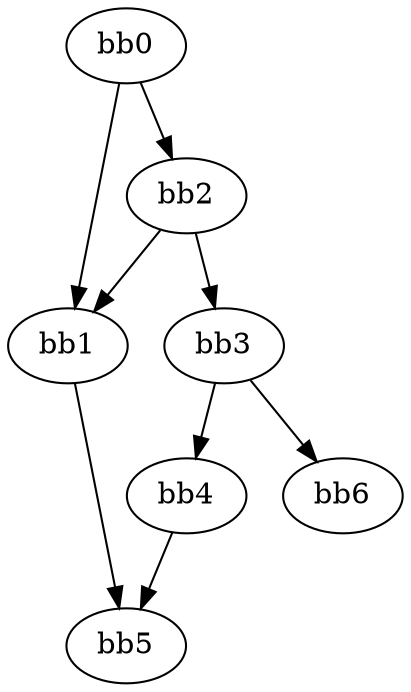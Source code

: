 digraph {
    0 [ label = "bb0\l" ]
    1 [ label = "bb1\l" ]
    2 [ label = "bb2\l" ]
    3 [ label = "bb3\l" ]
    4 [ label = "bb4\l" ]
    5 [ label = "bb5\l" ]
    6 [ label = "bb6\l" ]
    0 -> 1 [ ]
    0 -> 2 [ ]
    1 -> 5 [ ]
    2 -> 1 [ ]
    2 -> 3 [ ]
    3 -> 4 [ ]
    3 -> 6 [ ]
    4 -> 5 [ ]
}

